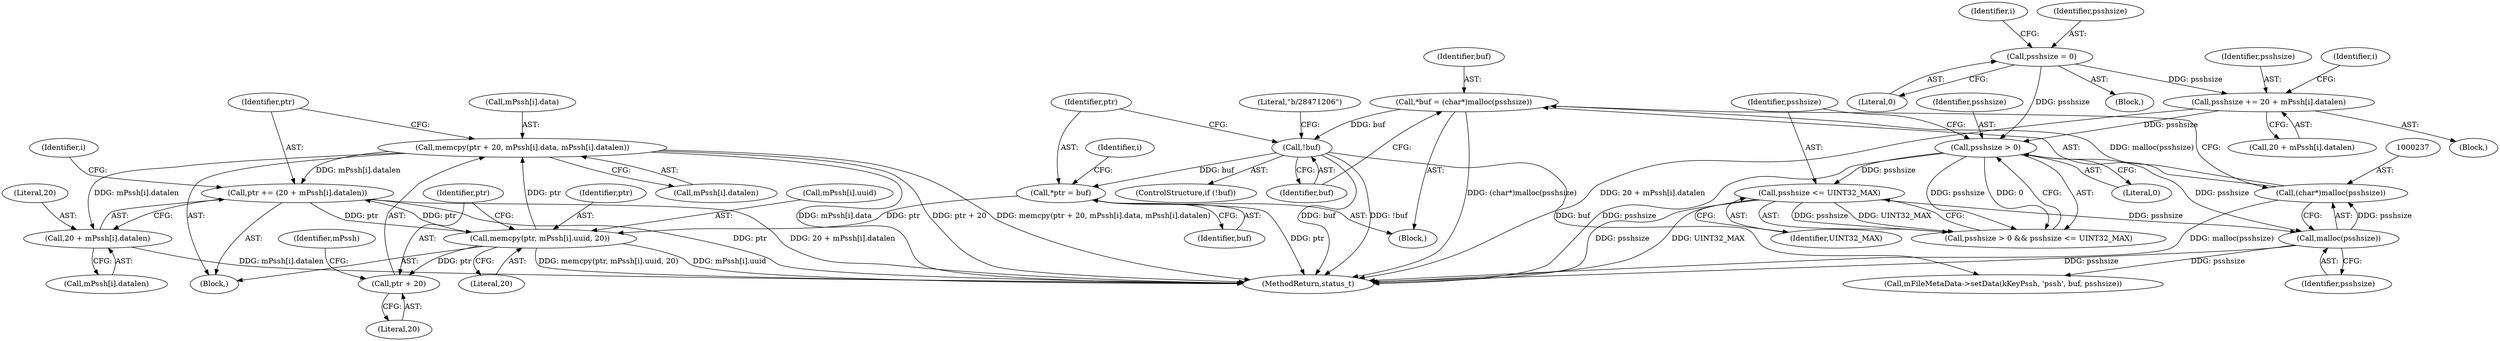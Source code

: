 digraph "0_Android_e7142a0703bc93f75e213e96ebc19000022afed9_0@API" {
"1000271" [label="(Call,memcpy(ptr + 20, mPssh[i].data, mPssh[i].datalen))"];
"1000263" [label="(Call,memcpy(ptr, mPssh[i].uuid, 20))"];
"1000285" [label="(Call,ptr += (20 + mPssh[i].datalen))"];
"1000271" [label="(Call,memcpy(ptr + 20, mPssh[i].data, mPssh[i].datalen))"];
"1000249" [label="(Call,*ptr = buf)"];
"1000241" [label="(Call,!buf)"];
"1000234" [label="(Call,*buf = (char*)malloc(psshsize))"];
"1000236" [label="(Call,(char*)malloc(psshsize))"];
"1000238" [label="(Call,malloc(psshsize))"];
"1000226" [label="(Call,psshsize > 0)"];
"1000215" [label="(Call,psshsize += 20 + mPssh[i].datalen)"];
"1000201" [label="(Call,psshsize = 0)"];
"1000229" [label="(Call,psshsize <= UINT32_MAX)"];
"1000287" [label="(Call,20 + mPssh[i].datalen)"];
"1000272" [label="(Call,ptr + 20)"];
"1000234" [label="(Call,*buf = (char*)malloc(psshsize))"];
"1000273" [label="(Identifier,ptr)"];
"1000263" [label="(Call,memcpy(ptr, mPssh[i].uuid, 20))"];
"1000241" [label="(Call,!buf)"];
"1000240" [label="(ControlStructure,if (!buf))"];
"1000239" [label="(Identifier,psshsize)"];
"1000303" [label="(MethodReturn,status_t)"];
"1000255" [label="(Identifier,i)"];
"1000262" [label="(Block,)"];
"1000286" [label="(Identifier,ptr)"];
"1000285" [label="(Call,ptr += (20 + mPssh[i].datalen))"];
"1000272" [label="(Call,ptr + 20)"];
"1000235" [label="(Identifier,buf)"];
"1000261" [label="(Identifier,i)"];
"1000214" [label="(Block,)"];
"1000207" [label="(Identifier,i)"];
"1000289" [label="(Call,mPssh[i].datalen)"];
"1000251" [label="(Identifier,buf)"];
"1000226" [label="(Call,psshsize > 0)"];
"1000231" [label="(Identifier,UINT32_MAX)"];
"1000229" [label="(Call,psshsize <= UINT32_MAX)"];
"1000249" [label="(Call,*ptr = buf)"];
"1000228" [label="(Literal,0)"];
"1000102" [label="(Block,)"];
"1000270" [label="(Literal,20)"];
"1000274" [label="(Literal,20)"];
"1000202" [label="(Identifier,psshsize)"];
"1000225" [label="(Call,psshsize > 0 && psshsize <= UINT32_MAX)"];
"1000217" [label="(Call,20 + mPssh[i].datalen)"];
"1000227" [label="(Identifier,psshsize)"];
"1000287" [label="(Call,20 + mPssh[i].datalen)"];
"1000203" [label="(Literal,0)"];
"1000271" [label="(Call,memcpy(ptr + 20, mPssh[i].data, mPssh[i].datalen))"];
"1000294" [label="(Call,mFileMetaData->setData(kKeyPssh, 'pssh', buf, psshsize))"];
"1000264" [label="(Identifier,ptr)"];
"1000236" [label="(Call,(char*)malloc(psshsize))"];
"1000275" [label="(Call,mPssh[i].data)"];
"1000215" [label="(Call,psshsize += 20 + mPssh[i].datalen)"];
"1000230" [label="(Identifier,psshsize)"];
"1000250" [label="(Identifier,ptr)"];
"1000232" [label="(Block,)"];
"1000288" [label="(Literal,20)"];
"1000201" [label="(Call,psshsize = 0)"];
"1000280" [label="(Call,mPssh[i].datalen)"];
"1000265" [label="(Call,mPssh[i].uuid)"];
"1000245" [label="(Literal,\"b/28471206\")"];
"1000216" [label="(Identifier,psshsize)"];
"1000242" [label="(Identifier,buf)"];
"1000213" [label="(Identifier,i)"];
"1000277" [label="(Identifier,mPssh)"];
"1000238" [label="(Call,malloc(psshsize))"];
"1000271" -> "1000262"  [label="AST: "];
"1000271" -> "1000280"  [label="CFG: "];
"1000272" -> "1000271"  [label="AST: "];
"1000275" -> "1000271"  [label="AST: "];
"1000280" -> "1000271"  [label="AST: "];
"1000286" -> "1000271"  [label="CFG: "];
"1000271" -> "1000303"  [label="DDG: mPssh[i].data"];
"1000271" -> "1000303"  [label="DDG: ptr + 20"];
"1000271" -> "1000303"  [label="DDG: memcpy(ptr + 20, mPssh[i].data, mPssh[i].datalen)"];
"1000263" -> "1000271"  [label="DDG: ptr"];
"1000271" -> "1000285"  [label="DDG: mPssh[i].datalen"];
"1000271" -> "1000287"  [label="DDG: mPssh[i].datalen"];
"1000263" -> "1000262"  [label="AST: "];
"1000263" -> "1000270"  [label="CFG: "];
"1000264" -> "1000263"  [label="AST: "];
"1000265" -> "1000263"  [label="AST: "];
"1000270" -> "1000263"  [label="AST: "];
"1000273" -> "1000263"  [label="CFG: "];
"1000263" -> "1000303"  [label="DDG: mPssh[i].uuid"];
"1000263" -> "1000303"  [label="DDG: memcpy(ptr, mPssh[i].uuid, 20)"];
"1000285" -> "1000263"  [label="DDG: ptr"];
"1000249" -> "1000263"  [label="DDG: ptr"];
"1000263" -> "1000272"  [label="DDG: ptr"];
"1000263" -> "1000285"  [label="DDG: ptr"];
"1000285" -> "1000262"  [label="AST: "];
"1000285" -> "1000287"  [label="CFG: "];
"1000286" -> "1000285"  [label="AST: "];
"1000287" -> "1000285"  [label="AST: "];
"1000261" -> "1000285"  [label="CFG: "];
"1000285" -> "1000303"  [label="DDG: ptr"];
"1000285" -> "1000303"  [label="DDG: 20 + mPssh[i].datalen"];
"1000249" -> "1000232"  [label="AST: "];
"1000249" -> "1000251"  [label="CFG: "];
"1000250" -> "1000249"  [label="AST: "];
"1000251" -> "1000249"  [label="AST: "];
"1000255" -> "1000249"  [label="CFG: "];
"1000249" -> "1000303"  [label="DDG: ptr"];
"1000241" -> "1000249"  [label="DDG: buf"];
"1000241" -> "1000240"  [label="AST: "];
"1000241" -> "1000242"  [label="CFG: "];
"1000242" -> "1000241"  [label="AST: "];
"1000245" -> "1000241"  [label="CFG: "];
"1000250" -> "1000241"  [label="CFG: "];
"1000241" -> "1000303"  [label="DDG: buf"];
"1000241" -> "1000303"  [label="DDG: !buf"];
"1000234" -> "1000241"  [label="DDG: buf"];
"1000241" -> "1000294"  [label="DDG: buf"];
"1000234" -> "1000232"  [label="AST: "];
"1000234" -> "1000236"  [label="CFG: "];
"1000235" -> "1000234"  [label="AST: "];
"1000236" -> "1000234"  [label="AST: "];
"1000242" -> "1000234"  [label="CFG: "];
"1000234" -> "1000303"  [label="DDG: (char*)malloc(psshsize)"];
"1000236" -> "1000234"  [label="DDG: malloc(psshsize)"];
"1000236" -> "1000238"  [label="CFG: "];
"1000237" -> "1000236"  [label="AST: "];
"1000238" -> "1000236"  [label="AST: "];
"1000236" -> "1000303"  [label="DDG: malloc(psshsize)"];
"1000238" -> "1000236"  [label="DDG: psshsize"];
"1000238" -> "1000239"  [label="CFG: "];
"1000239" -> "1000238"  [label="AST: "];
"1000238" -> "1000303"  [label="DDG: psshsize"];
"1000226" -> "1000238"  [label="DDG: psshsize"];
"1000229" -> "1000238"  [label="DDG: psshsize"];
"1000238" -> "1000294"  [label="DDG: psshsize"];
"1000226" -> "1000225"  [label="AST: "];
"1000226" -> "1000228"  [label="CFG: "];
"1000227" -> "1000226"  [label="AST: "];
"1000228" -> "1000226"  [label="AST: "];
"1000230" -> "1000226"  [label="CFG: "];
"1000225" -> "1000226"  [label="CFG: "];
"1000226" -> "1000303"  [label="DDG: psshsize"];
"1000226" -> "1000225"  [label="DDG: psshsize"];
"1000226" -> "1000225"  [label="DDG: 0"];
"1000215" -> "1000226"  [label="DDG: psshsize"];
"1000201" -> "1000226"  [label="DDG: psshsize"];
"1000226" -> "1000229"  [label="DDG: psshsize"];
"1000215" -> "1000214"  [label="AST: "];
"1000215" -> "1000217"  [label="CFG: "];
"1000216" -> "1000215"  [label="AST: "];
"1000217" -> "1000215"  [label="AST: "];
"1000213" -> "1000215"  [label="CFG: "];
"1000215" -> "1000303"  [label="DDG: 20 + mPssh[i].datalen"];
"1000201" -> "1000215"  [label="DDG: psshsize"];
"1000201" -> "1000102"  [label="AST: "];
"1000201" -> "1000203"  [label="CFG: "];
"1000202" -> "1000201"  [label="AST: "];
"1000203" -> "1000201"  [label="AST: "];
"1000207" -> "1000201"  [label="CFG: "];
"1000229" -> "1000225"  [label="AST: "];
"1000229" -> "1000231"  [label="CFG: "];
"1000230" -> "1000229"  [label="AST: "];
"1000231" -> "1000229"  [label="AST: "];
"1000225" -> "1000229"  [label="CFG: "];
"1000229" -> "1000303"  [label="DDG: UINT32_MAX"];
"1000229" -> "1000303"  [label="DDG: psshsize"];
"1000229" -> "1000225"  [label="DDG: psshsize"];
"1000229" -> "1000225"  [label="DDG: UINT32_MAX"];
"1000287" -> "1000289"  [label="CFG: "];
"1000288" -> "1000287"  [label="AST: "];
"1000289" -> "1000287"  [label="AST: "];
"1000287" -> "1000303"  [label="DDG: mPssh[i].datalen"];
"1000272" -> "1000274"  [label="CFG: "];
"1000273" -> "1000272"  [label="AST: "];
"1000274" -> "1000272"  [label="AST: "];
"1000277" -> "1000272"  [label="CFG: "];
}
